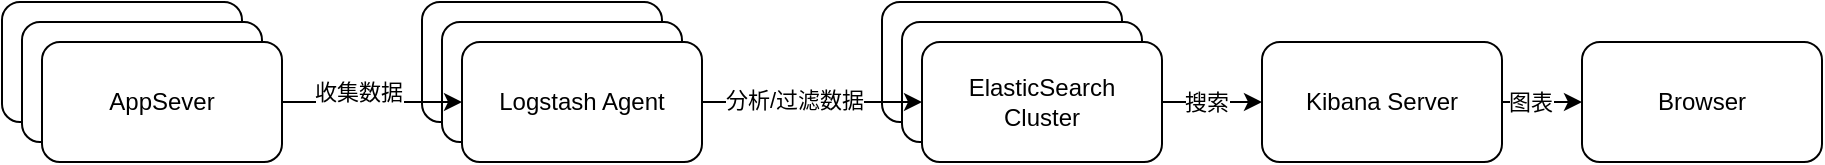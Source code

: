 <mxfile version="20.8.23" type="github">
  <diagram name="第 1 页" id="VpfxJ_1Z6r13m5j0Sv9B">
    <mxGraphModel dx="1843" dy="632" grid="1" gridSize="10" guides="1" tooltips="1" connect="1" arrows="1" fold="1" page="1" pageScale="1" pageWidth="827" pageHeight="1169" math="0" shadow="0">
      <root>
        <mxCell id="0" />
        <mxCell id="1" parent="0" />
        <mxCell id="V3sIs0rUd8FAmSUnbhCm-5" value="" style="group" vertex="1" connectable="0" parent="1">
          <mxGeometry x="-180" y="110" width="140" height="80" as="geometry" />
        </mxCell>
        <mxCell id="V3sIs0rUd8FAmSUnbhCm-2" value="AppSever" style="rounded=1;whiteSpace=wrap;html=1;" vertex="1" parent="V3sIs0rUd8FAmSUnbhCm-5">
          <mxGeometry width="120" height="60" as="geometry" />
        </mxCell>
        <mxCell id="V3sIs0rUd8FAmSUnbhCm-3" value="AppSever" style="rounded=1;whiteSpace=wrap;html=1;" vertex="1" parent="V3sIs0rUd8FAmSUnbhCm-5">
          <mxGeometry x="10" y="10" width="120" height="60" as="geometry" />
        </mxCell>
        <mxCell id="V3sIs0rUd8FAmSUnbhCm-4" value="AppSever" style="rounded=1;whiteSpace=wrap;html=1;" vertex="1" parent="V3sIs0rUd8FAmSUnbhCm-5">
          <mxGeometry x="20" y="20" width="120" height="60" as="geometry" />
        </mxCell>
        <mxCell id="V3sIs0rUd8FAmSUnbhCm-9" value="" style="group" vertex="1" connectable="0" parent="1">
          <mxGeometry x="30" y="110" width="140" height="80" as="geometry" />
        </mxCell>
        <mxCell id="V3sIs0rUd8FAmSUnbhCm-6" value="Logstash Agent" style="rounded=1;whiteSpace=wrap;html=1;" vertex="1" parent="V3sIs0rUd8FAmSUnbhCm-9">
          <mxGeometry width="120" height="60" as="geometry" />
        </mxCell>
        <mxCell id="V3sIs0rUd8FAmSUnbhCm-7" value="Logstash Agent" style="rounded=1;whiteSpace=wrap;html=1;" vertex="1" parent="V3sIs0rUd8FAmSUnbhCm-9">
          <mxGeometry x="10" y="10" width="120" height="60" as="geometry" />
        </mxCell>
        <mxCell id="V3sIs0rUd8FAmSUnbhCm-8" value="Logstash Agent" style="rounded=1;whiteSpace=wrap;html=1;" vertex="1" parent="V3sIs0rUd8FAmSUnbhCm-9">
          <mxGeometry x="20" y="20" width="120" height="60" as="geometry" />
        </mxCell>
        <mxCell id="V3sIs0rUd8FAmSUnbhCm-14" value="" style="group" vertex="1" connectable="0" parent="1">
          <mxGeometry x="260" y="110" width="140" height="80" as="geometry" />
        </mxCell>
        <mxCell id="V3sIs0rUd8FAmSUnbhCm-15" value="Logstash Agent" style="rounded=1;whiteSpace=wrap;html=1;" vertex="1" parent="V3sIs0rUd8FAmSUnbhCm-14">
          <mxGeometry width="120" height="60" as="geometry" />
        </mxCell>
        <mxCell id="V3sIs0rUd8FAmSUnbhCm-16" value="Logstash Agent" style="rounded=1;whiteSpace=wrap;html=1;" vertex="1" parent="V3sIs0rUd8FAmSUnbhCm-14">
          <mxGeometry x="10" y="10" width="120" height="60" as="geometry" />
        </mxCell>
        <mxCell id="V3sIs0rUd8FAmSUnbhCm-17" value="ElasticSearch&lt;br&gt;Cluster" style="rounded=1;whiteSpace=wrap;html=1;" vertex="1" parent="V3sIs0rUd8FAmSUnbhCm-14">
          <mxGeometry x="20" y="20" width="120" height="60" as="geometry" />
        </mxCell>
        <mxCell id="V3sIs0rUd8FAmSUnbhCm-31" style="edgeStyle=orthogonalEdgeStyle;rounded=0;orthogonalLoop=1;jettySize=auto;html=1;entryX=0;entryY=0.5;entryDx=0;entryDy=0;" edge="1" parent="1" source="V3sIs0rUd8FAmSUnbhCm-22" target="V3sIs0rUd8FAmSUnbhCm-23">
          <mxGeometry relative="1" as="geometry" />
        </mxCell>
        <mxCell id="V3sIs0rUd8FAmSUnbhCm-32" value="图表" style="edgeLabel;html=1;align=center;verticalAlign=middle;resizable=0;points=[];" vertex="1" connectable="0" parent="V3sIs0rUd8FAmSUnbhCm-31">
          <mxGeometry x="-0.297" relative="1" as="geometry">
            <mxPoint as="offset" />
          </mxGeometry>
        </mxCell>
        <mxCell id="V3sIs0rUd8FAmSUnbhCm-22" value="Kibana Server" style="rounded=1;whiteSpace=wrap;html=1;" vertex="1" parent="1">
          <mxGeometry x="450" y="130" width="120" height="60" as="geometry" />
        </mxCell>
        <mxCell id="V3sIs0rUd8FAmSUnbhCm-23" value="Browser" style="rounded=1;whiteSpace=wrap;html=1;" vertex="1" parent="1">
          <mxGeometry x="610" y="130" width="120" height="60" as="geometry" />
        </mxCell>
        <mxCell id="V3sIs0rUd8FAmSUnbhCm-25" style="edgeStyle=orthogonalEdgeStyle;rounded=0;orthogonalLoop=1;jettySize=auto;html=1;" edge="1" parent="1" source="V3sIs0rUd8FAmSUnbhCm-4" target="V3sIs0rUd8FAmSUnbhCm-8">
          <mxGeometry relative="1" as="geometry">
            <mxPoint x="-10" y="160" as="targetPoint" />
            <Array as="points" />
          </mxGeometry>
        </mxCell>
        <mxCell id="V3sIs0rUd8FAmSUnbhCm-27" value="收集数据" style="edgeLabel;html=1;align=center;verticalAlign=middle;resizable=0;points=[];" vertex="1" connectable="0" parent="V3sIs0rUd8FAmSUnbhCm-25">
          <mxGeometry x="-0.302" y="-1" relative="1" as="geometry">
            <mxPoint x="6" y="-6" as="offset" />
          </mxGeometry>
        </mxCell>
        <mxCell id="V3sIs0rUd8FAmSUnbhCm-26" style="edgeStyle=orthogonalEdgeStyle;rounded=0;orthogonalLoop=1;jettySize=auto;html=1;entryX=0;entryY=0.5;entryDx=0;entryDy=0;exitX=1;exitY=0.5;exitDx=0;exitDy=0;" edge="1" parent="1" source="V3sIs0rUd8FAmSUnbhCm-8" target="V3sIs0rUd8FAmSUnbhCm-17">
          <mxGeometry relative="1" as="geometry">
            <Array as="points">
              <mxPoint x="260" y="160" />
              <mxPoint x="260" y="160" />
            </Array>
          </mxGeometry>
        </mxCell>
        <mxCell id="V3sIs0rUd8FAmSUnbhCm-28" value="分析/过滤数据" style="edgeLabel;html=1;align=center;verticalAlign=middle;resizable=0;points=[];" vertex="1" connectable="0" parent="V3sIs0rUd8FAmSUnbhCm-26">
          <mxGeometry x="-0.16" y="1" relative="1" as="geometry">
            <mxPoint as="offset" />
          </mxGeometry>
        </mxCell>
        <mxCell id="V3sIs0rUd8FAmSUnbhCm-29" style="edgeStyle=orthogonalEdgeStyle;rounded=0;orthogonalLoop=1;jettySize=auto;html=1;" edge="1" parent="1" source="V3sIs0rUd8FAmSUnbhCm-17" target="V3sIs0rUd8FAmSUnbhCm-22">
          <mxGeometry relative="1" as="geometry" />
        </mxCell>
        <mxCell id="V3sIs0rUd8FAmSUnbhCm-30" value="搜索" style="edgeLabel;html=1;align=center;verticalAlign=middle;resizable=0;points=[];" vertex="1" connectable="0" parent="V3sIs0rUd8FAmSUnbhCm-29">
          <mxGeometry x="-0.271" y="-1" relative="1" as="geometry">
            <mxPoint x="4" y="-1" as="offset" />
          </mxGeometry>
        </mxCell>
      </root>
    </mxGraphModel>
  </diagram>
</mxfile>
